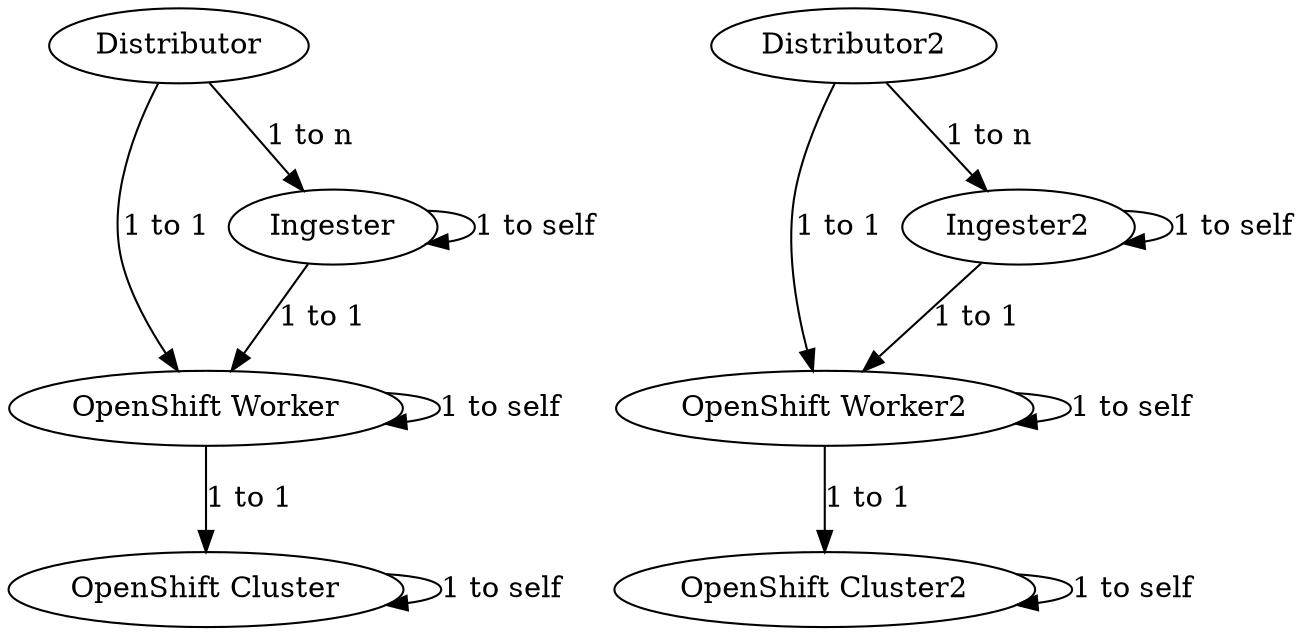 digraph RBN {
    W [label="OpenShift Worker", func="one(OpenShift Worker) & one(OpenShift Cluster)", instances=8];
    C [label="OpenShift Cluster", func="copy", instances=2];

    D [label="Distributor", func="one(OpenShift Worker) & one(Ingester)", instances=2];
    I [label="Ingester", func="copy", instances=2];

    D -> I [label="1 to n"];
    I -> I [label="1 to self"];

    D -> W [label="1 to 1"];
    I -> W [label="1 to 1"];

    W -> W [label="1 to self"];
    W -> C [label="1 to 1"];
    C -> C [label="1 to self"];


    W2 [label="OpenShift Worker2", func="one(OpenShift Worker2) & one(OpenShift Cluster2)", instances=8];
    C2 [label="OpenShift Cluster2", func="copy", instances=2];

    D2 [label="Distributor2", func="one(OpenShift Worker2) & one(Ingester2)", instances=2];
    I2 [label="Ingester2", func="copy", instances=2];

    D2 -> I2 [label="1 to n"];
    I2 -> I2 [label="1 to self"];

    D2 -> W2 [label="1 to 1"];
    I2 -> W2 [label="1 to 1"];

    W2 -> W2 [label="1 to self"];
    W2 -> C2 [label="1 to 1"];
    C2 -> C2 [label="1 to self"];
}

